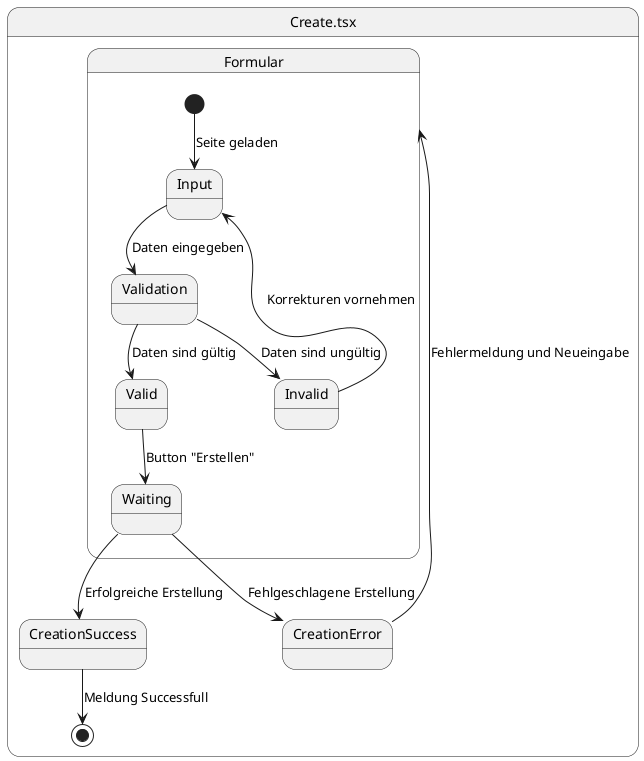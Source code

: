 @startuml CreateZustandsdiagramm

state "Create.tsx" as Create {
  state "Formular" as Formular {
    state "Input" as Input
    state "Validation" as Validation
    state "Valid" as Valid
    state "Invalid" as Invalid

    [*] --> Input: Seite geladen
    Input --> Validation: Daten eingegeben
    Validation --> Valid: Daten sind gültig
    Validation --> Invalid: Daten sind ungültig
    Invalid --> Input: Korrekturen vornehmen
    Valid --> Waiting: Button "Erstellen"
  }

  state "Waiting" as Waiting
  state "CreationSuccess" as CreationSuccess
  state "CreationError" as CreationError

  Waiting --> CreationSuccess: Erfolgreiche Erstellung
  Waiting --> CreationError: Fehlgeschlagene Erstellung
  CreationError --> Formular: Fehlermeldung und Neueingabe
  CreationSuccess --> [*]: Meldung Successfull
}

@enduml